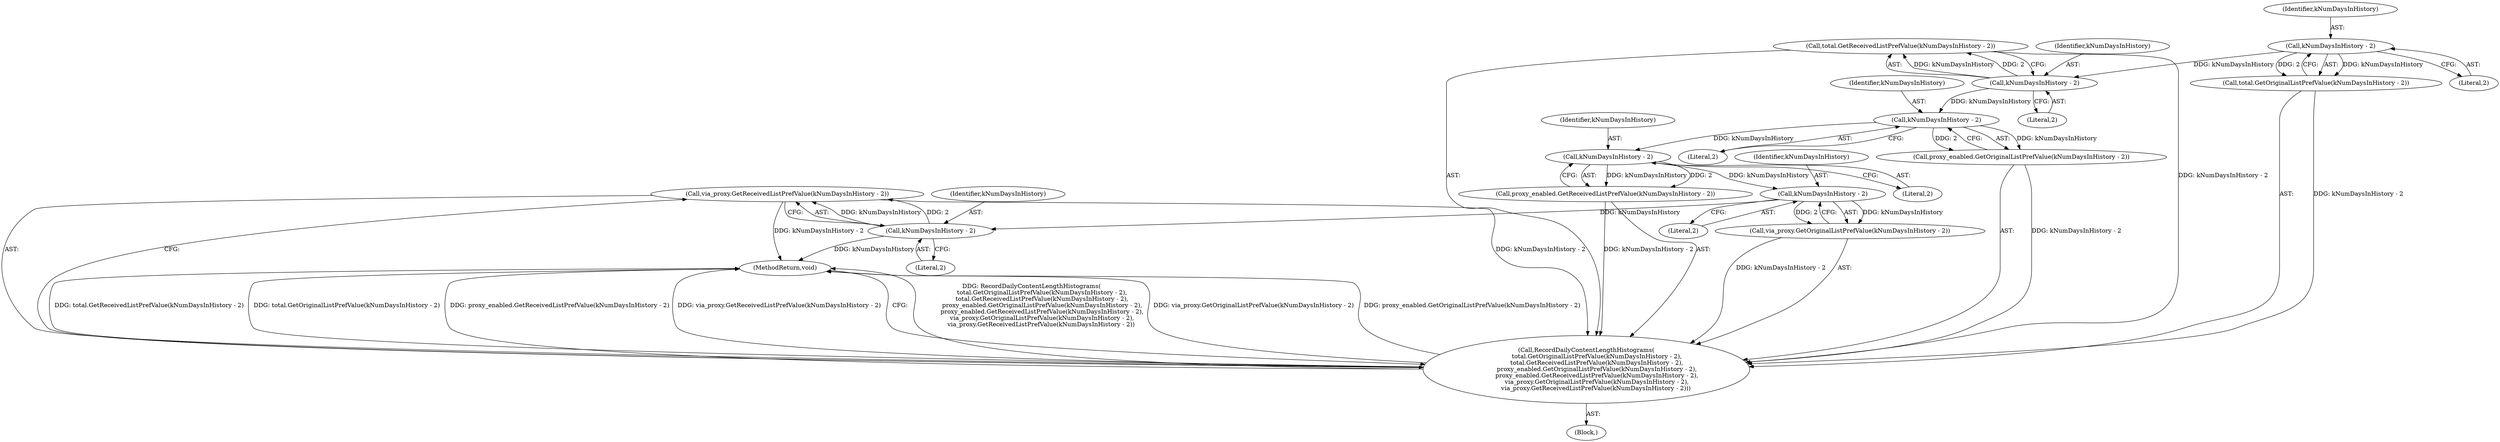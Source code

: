 digraph "0_Chrome_828eab2216a765dea92575c290421c115b8ad028_7@API" {
"1000211" [label="(Call,via_proxy.GetReceivedListPrefValue(kNumDaysInHistory - 2))"];
"1000212" [label="(Call,kNumDaysInHistory - 2)"];
"1000208" [label="(Call,kNumDaysInHistory - 2)"];
"1000204" [label="(Call,kNumDaysInHistory - 2)"];
"1000200" [label="(Call,kNumDaysInHistory - 2)"];
"1000196" [label="(Call,kNumDaysInHistory - 2)"];
"1000192" [label="(Call,kNumDaysInHistory - 2)"];
"1000190" [label="(Call,RecordDailyContentLengthHistograms(\n           total.GetOriginalListPrefValue(kNumDaysInHistory - 2),\n           total.GetReceivedListPrefValue(kNumDaysInHistory - 2),\n           proxy_enabled.GetOriginalListPrefValue(kNumDaysInHistory - 2),\n           proxy_enabled.GetReceivedListPrefValue(kNumDaysInHistory - 2),\n           via_proxy.GetOriginalListPrefValue(kNumDaysInHistory - 2),\n          via_proxy.GetReceivedListPrefValue(kNumDaysInHistory - 2)))"];
"1000205" [label="(Identifier,kNumDaysInHistory)"];
"1000201" [label="(Identifier,kNumDaysInHistory)"];
"1000189" [label="(Block,)"];
"1000195" [label="(Call,total.GetReceivedListPrefValue(kNumDaysInHistory - 2))"];
"1000190" [label="(Call,RecordDailyContentLengthHistograms(\n           total.GetOriginalListPrefValue(kNumDaysInHistory - 2),\n           total.GetReceivedListPrefValue(kNumDaysInHistory - 2),\n           proxy_enabled.GetOriginalListPrefValue(kNumDaysInHistory - 2),\n           proxy_enabled.GetReceivedListPrefValue(kNumDaysInHistory - 2),\n           via_proxy.GetOriginalListPrefValue(kNumDaysInHistory - 2),\n          via_proxy.GetReceivedListPrefValue(kNumDaysInHistory - 2)))"];
"1000193" [label="(Identifier,kNumDaysInHistory)"];
"1000208" [label="(Call,kNumDaysInHistory - 2)"];
"1000203" [label="(Call,proxy_enabled.GetReceivedListPrefValue(kNumDaysInHistory - 2))"];
"1000196" [label="(Call,kNumDaysInHistory - 2)"];
"1000211" [label="(Call,via_proxy.GetReceivedListPrefValue(kNumDaysInHistory - 2))"];
"1000206" [label="(Literal,2)"];
"1000192" [label="(Call,kNumDaysInHistory - 2)"];
"1000202" [label="(Literal,2)"];
"1000209" [label="(Identifier,kNumDaysInHistory)"];
"1000200" [label="(Call,kNumDaysInHistory - 2)"];
"1000213" [label="(Identifier,kNumDaysInHistory)"];
"1000204" [label="(Call,kNumDaysInHistory - 2)"];
"1000212" [label="(Call,kNumDaysInHistory - 2)"];
"1000207" [label="(Call,via_proxy.GetOriginalListPrefValue(kNumDaysInHistory - 2))"];
"1000215" [label="(MethodReturn,void)"];
"1000199" [label="(Call,proxy_enabled.GetOriginalListPrefValue(kNumDaysInHistory - 2))"];
"1000198" [label="(Literal,2)"];
"1000194" [label="(Literal,2)"];
"1000191" [label="(Call,total.GetOriginalListPrefValue(kNumDaysInHistory - 2))"];
"1000210" [label="(Literal,2)"];
"1000214" [label="(Literal,2)"];
"1000197" [label="(Identifier,kNumDaysInHistory)"];
"1000211" -> "1000190"  [label="AST: "];
"1000211" -> "1000212"  [label="CFG: "];
"1000212" -> "1000211"  [label="AST: "];
"1000190" -> "1000211"  [label="CFG: "];
"1000211" -> "1000215"  [label="DDG: kNumDaysInHistory - 2"];
"1000211" -> "1000190"  [label="DDG: kNumDaysInHistory - 2"];
"1000212" -> "1000211"  [label="DDG: kNumDaysInHistory"];
"1000212" -> "1000211"  [label="DDG: 2"];
"1000212" -> "1000214"  [label="CFG: "];
"1000213" -> "1000212"  [label="AST: "];
"1000214" -> "1000212"  [label="AST: "];
"1000212" -> "1000215"  [label="DDG: kNumDaysInHistory"];
"1000208" -> "1000212"  [label="DDG: kNumDaysInHistory"];
"1000208" -> "1000207"  [label="AST: "];
"1000208" -> "1000210"  [label="CFG: "];
"1000209" -> "1000208"  [label="AST: "];
"1000210" -> "1000208"  [label="AST: "];
"1000207" -> "1000208"  [label="CFG: "];
"1000208" -> "1000207"  [label="DDG: kNumDaysInHistory"];
"1000208" -> "1000207"  [label="DDG: 2"];
"1000204" -> "1000208"  [label="DDG: kNumDaysInHistory"];
"1000204" -> "1000203"  [label="AST: "];
"1000204" -> "1000206"  [label="CFG: "];
"1000205" -> "1000204"  [label="AST: "];
"1000206" -> "1000204"  [label="AST: "];
"1000203" -> "1000204"  [label="CFG: "];
"1000204" -> "1000203"  [label="DDG: kNumDaysInHistory"];
"1000204" -> "1000203"  [label="DDG: 2"];
"1000200" -> "1000204"  [label="DDG: kNumDaysInHistory"];
"1000200" -> "1000199"  [label="AST: "];
"1000200" -> "1000202"  [label="CFG: "];
"1000201" -> "1000200"  [label="AST: "];
"1000202" -> "1000200"  [label="AST: "];
"1000199" -> "1000200"  [label="CFG: "];
"1000200" -> "1000199"  [label="DDG: kNumDaysInHistory"];
"1000200" -> "1000199"  [label="DDG: 2"];
"1000196" -> "1000200"  [label="DDG: kNumDaysInHistory"];
"1000196" -> "1000195"  [label="AST: "];
"1000196" -> "1000198"  [label="CFG: "];
"1000197" -> "1000196"  [label="AST: "];
"1000198" -> "1000196"  [label="AST: "];
"1000195" -> "1000196"  [label="CFG: "];
"1000196" -> "1000195"  [label="DDG: kNumDaysInHistory"];
"1000196" -> "1000195"  [label="DDG: 2"];
"1000192" -> "1000196"  [label="DDG: kNumDaysInHistory"];
"1000192" -> "1000191"  [label="AST: "];
"1000192" -> "1000194"  [label="CFG: "];
"1000193" -> "1000192"  [label="AST: "];
"1000194" -> "1000192"  [label="AST: "];
"1000191" -> "1000192"  [label="CFG: "];
"1000192" -> "1000191"  [label="DDG: kNumDaysInHistory"];
"1000192" -> "1000191"  [label="DDG: 2"];
"1000190" -> "1000189"  [label="AST: "];
"1000191" -> "1000190"  [label="AST: "];
"1000195" -> "1000190"  [label="AST: "];
"1000199" -> "1000190"  [label="AST: "];
"1000203" -> "1000190"  [label="AST: "];
"1000207" -> "1000190"  [label="AST: "];
"1000215" -> "1000190"  [label="CFG: "];
"1000190" -> "1000215"  [label="DDG: RecordDailyContentLengthHistograms(\n           total.GetOriginalListPrefValue(kNumDaysInHistory - 2),\n           total.GetReceivedListPrefValue(kNumDaysInHistory - 2),\n           proxy_enabled.GetOriginalListPrefValue(kNumDaysInHistory - 2),\n           proxy_enabled.GetReceivedListPrefValue(kNumDaysInHistory - 2),\n           via_proxy.GetOriginalListPrefValue(kNumDaysInHistory - 2),\n          via_proxy.GetReceivedListPrefValue(kNumDaysInHistory - 2))"];
"1000190" -> "1000215"  [label="DDG: via_proxy.GetOriginalListPrefValue(kNumDaysInHistory - 2)"];
"1000190" -> "1000215"  [label="DDG: proxy_enabled.GetOriginalListPrefValue(kNumDaysInHistory - 2)"];
"1000190" -> "1000215"  [label="DDG: total.GetReceivedListPrefValue(kNumDaysInHistory - 2)"];
"1000190" -> "1000215"  [label="DDG: total.GetOriginalListPrefValue(kNumDaysInHistory - 2)"];
"1000190" -> "1000215"  [label="DDG: proxy_enabled.GetReceivedListPrefValue(kNumDaysInHistory - 2)"];
"1000190" -> "1000215"  [label="DDG: via_proxy.GetReceivedListPrefValue(kNumDaysInHistory - 2)"];
"1000191" -> "1000190"  [label="DDG: kNumDaysInHistory - 2"];
"1000195" -> "1000190"  [label="DDG: kNumDaysInHistory - 2"];
"1000199" -> "1000190"  [label="DDG: kNumDaysInHistory - 2"];
"1000203" -> "1000190"  [label="DDG: kNumDaysInHistory - 2"];
"1000207" -> "1000190"  [label="DDG: kNumDaysInHistory - 2"];
}

